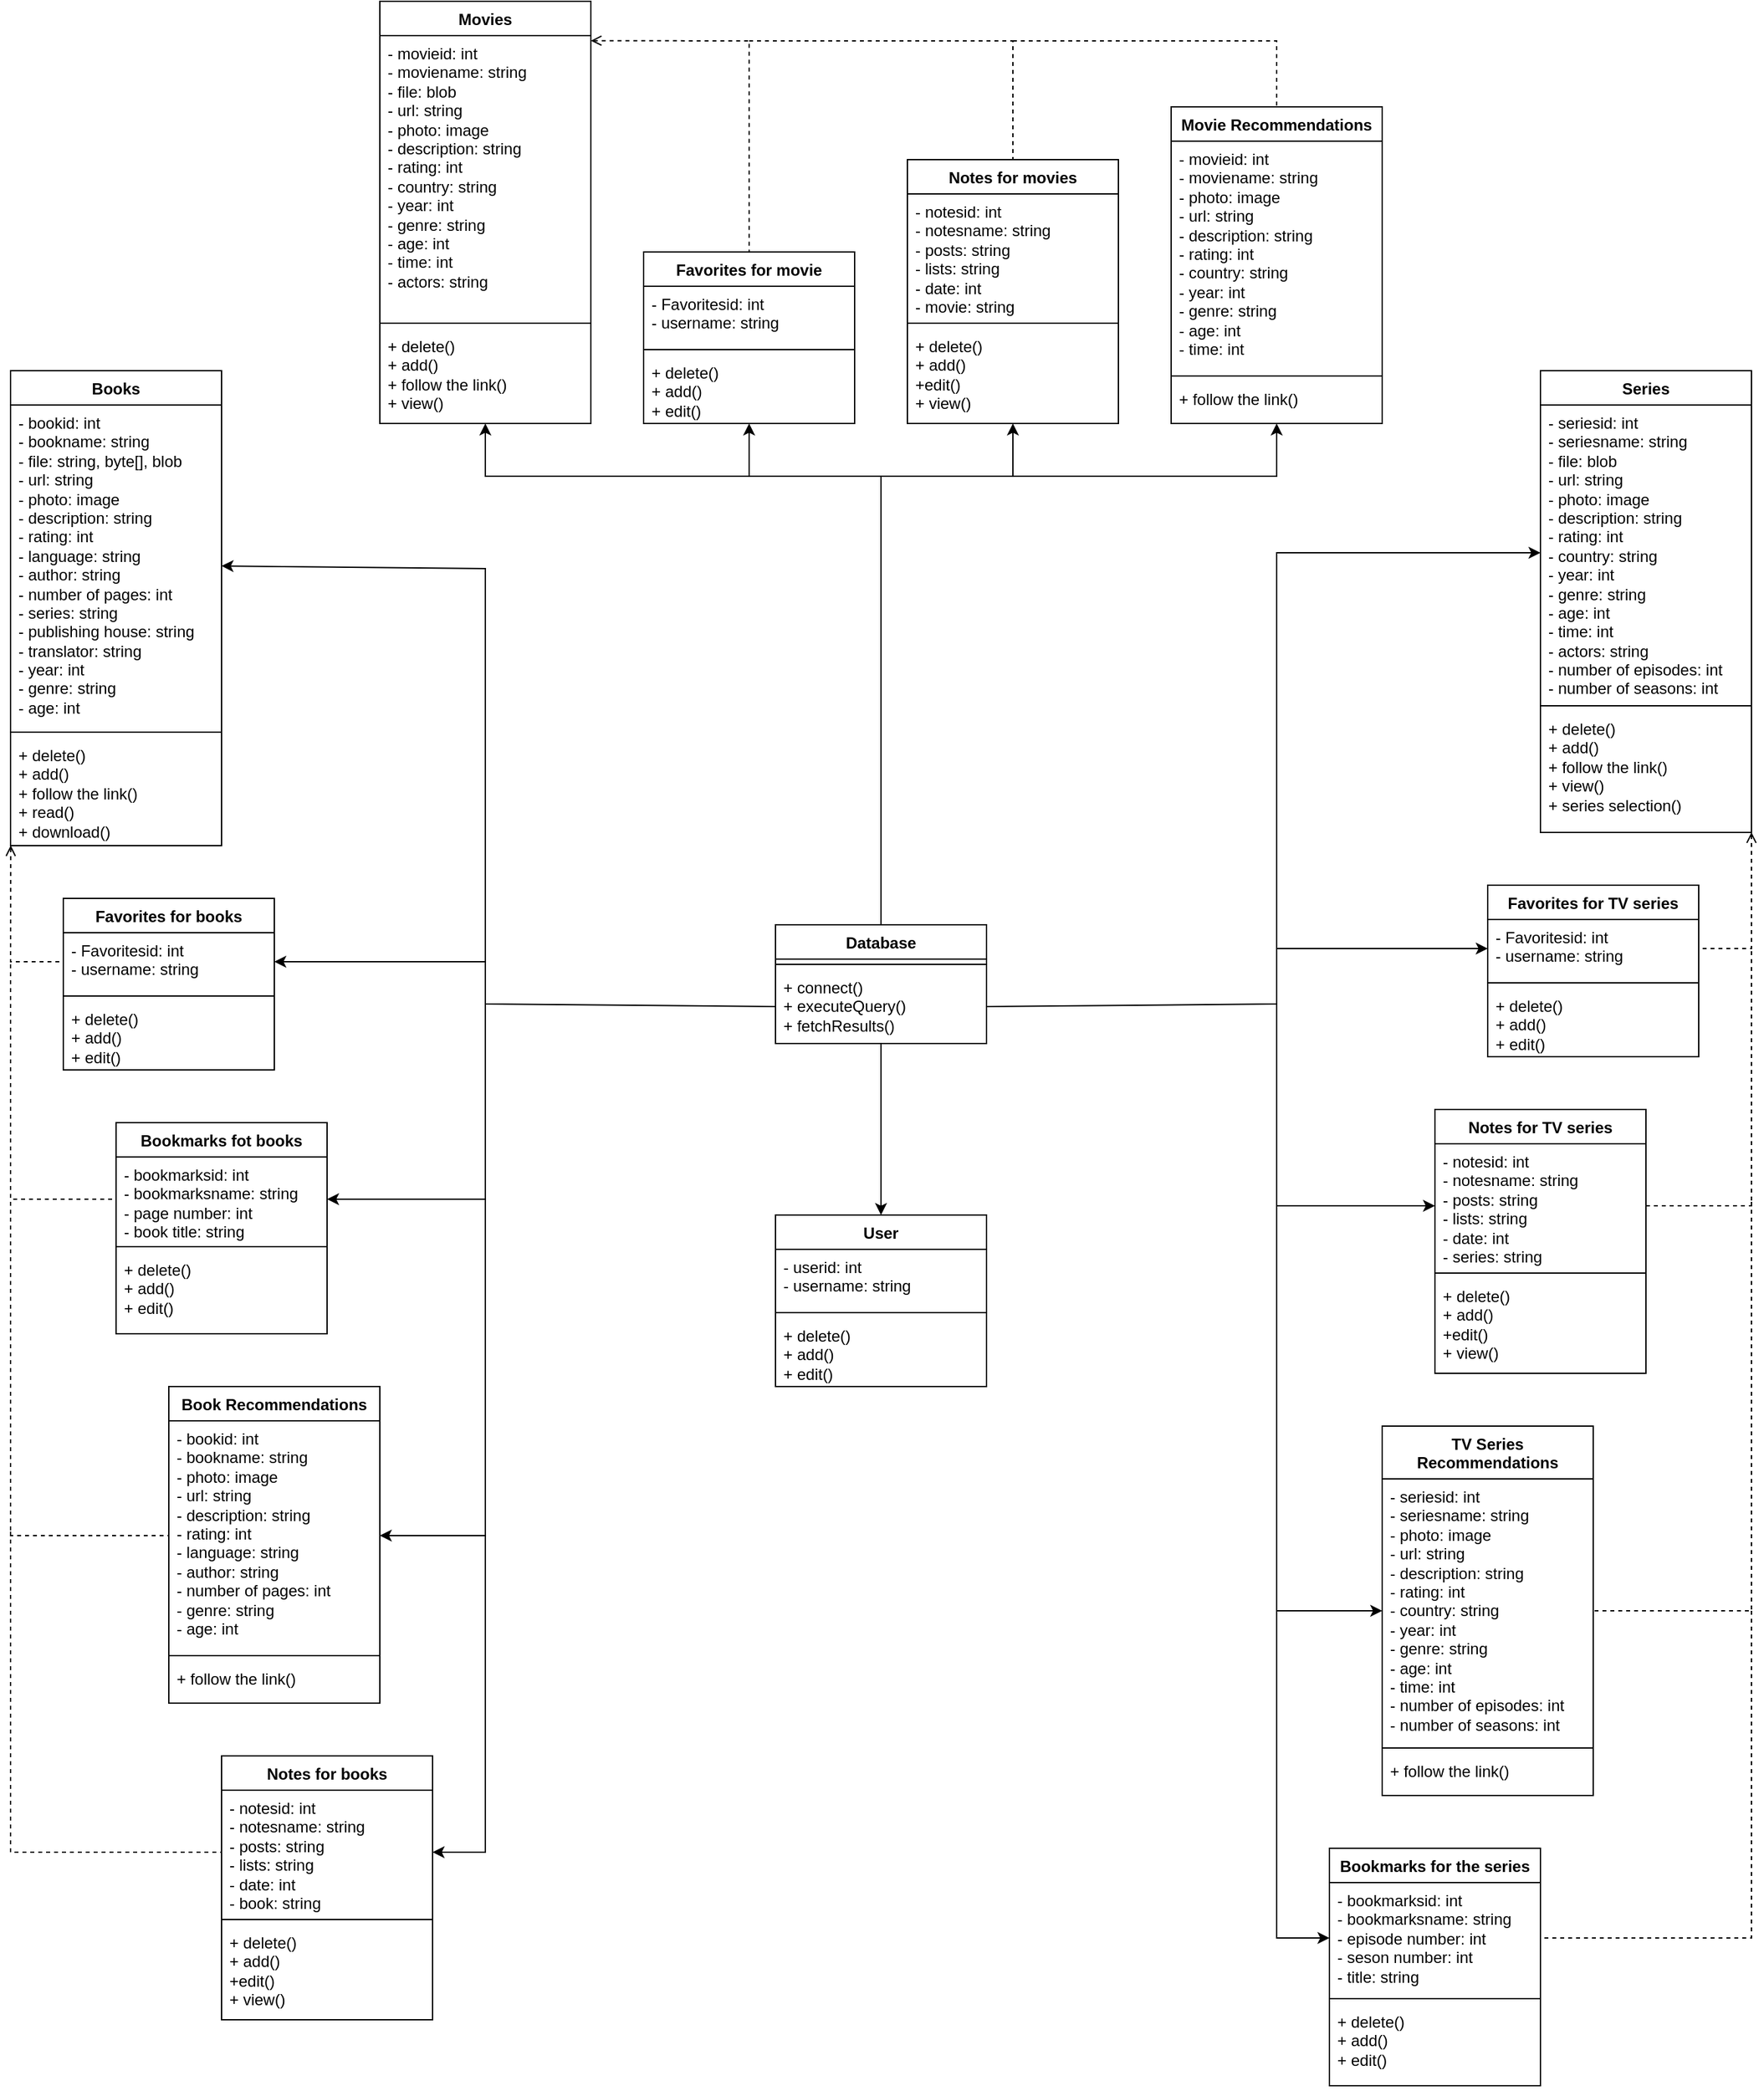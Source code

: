<mxfile version="27.0.9">
  <diagram name="Страница — 1" id="JaPengc8FPHWAoQb2g5e">
    <mxGraphModel dx="1876" dy="2230" grid="1" gridSize="10" guides="1" tooltips="1" connect="1" arrows="1" fold="1" page="1" pageScale="1" pageWidth="827" pageHeight="1169" math="0" shadow="0">
      <root>
        <mxCell id="0" />
        <mxCell id="1" parent="0" />
        <mxCell id="bwdSb6TmyLtc6f7Dp-ff-1" value="Database" style="swimlane;fontStyle=1;align=center;verticalAlign=top;childLayout=stackLayout;horizontal=1;startSize=26;horizontalStack=0;resizeParent=1;resizeParentMax=0;resizeLast=0;collapsible=1;marginBottom=0;whiteSpace=wrap;html=1;" parent="1" vertex="1">
          <mxGeometry x="900" y="500" width="160" height="90" as="geometry" />
        </mxCell>
        <mxCell id="bwdSb6TmyLtc6f7Dp-ff-3" value="" style="line;strokeWidth=1;fillColor=none;align=left;verticalAlign=middle;spacingTop=-1;spacingLeft=3;spacingRight=3;rotatable=0;labelPosition=right;points=[];portConstraint=eastwest;strokeColor=inherit;" parent="bwdSb6TmyLtc6f7Dp-ff-1" vertex="1">
          <mxGeometry y="26" width="160" height="8" as="geometry" />
        </mxCell>
        <mxCell id="bwdSb6TmyLtc6f7Dp-ff-4" value="+ connect()&lt;div&gt;+ executeQuery()&lt;/div&gt;&lt;div&gt;+ fetchResults()&lt;/div&gt;" style="text;strokeColor=none;fillColor=none;align=left;verticalAlign=top;spacingLeft=4;spacingRight=4;overflow=hidden;rotatable=0;points=[[0,0.5],[1,0.5]];portConstraint=eastwest;whiteSpace=wrap;html=1;" parent="bwdSb6TmyLtc6f7Dp-ff-1" vertex="1">
          <mxGeometry y="34" width="160" height="56" as="geometry" />
        </mxCell>
        <mxCell id="bwdSb6TmyLtc6f7Dp-ff-5" value="User" style="swimlane;fontStyle=1;align=center;verticalAlign=top;childLayout=stackLayout;horizontal=1;startSize=26;horizontalStack=0;resizeParent=1;resizeParentMax=0;resizeLast=0;collapsible=1;marginBottom=0;whiteSpace=wrap;html=1;" parent="1" vertex="1">
          <mxGeometry x="900" y="720" width="160" height="130" as="geometry" />
        </mxCell>
        <mxCell id="bwdSb6TmyLtc6f7Dp-ff-6" value="- userid: int&lt;div&gt;- username: string&lt;/div&gt;" style="text;strokeColor=none;fillColor=none;align=left;verticalAlign=top;spacingLeft=4;spacingRight=4;overflow=hidden;rotatable=0;points=[[0,0.5],[1,0.5]];portConstraint=eastwest;whiteSpace=wrap;html=1;" parent="bwdSb6TmyLtc6f7Dp-ff-5" vertex="1">
          <mxGeometry y="26" width="160" height="44" as="geometry" />
        </mxCell>
        <mxCell id="bwdSb6TmyLtc6f7Dp-ff-7" value="" style="line;strokeWidth=1;fillColor=none;align=left;verticalAlign=middle;spacingTop=-1;spacingLeft=3;spacingRight=3;rotatable=0;labelPosition=right;points=[];portConstraint=eastwest;strokeColor=inherit;" parent="bwdSb6TmyLtc6f7Dp-ff-5" vertex="1">
          <mxGeometry y="70" width="160" height="8" as="geometry" />
        </mxCell>
        <mxCell id="bwdSb6TmyLtc6f7Dp-ff-8" value="+ delete()&lt;div&gt;+ add()&lt;/div&gt;&lt;div&gt;+ edit()&amp;nbsp;&lt;/div&gt;" style="text;strokeColor=none;fillColor=none;align=left;verticalAlign=top;spacingLeft=4;spacingRight=4;overflow=hidden;rotatable=0;points=[[0,0.5],[1,0.5]];portConstraint=eastwest;whiteSpace=wrap;html=1;" parent="bwdSb6TmyLtc6f7Dp-ff-5" vertex="1">
          <mxGeometry y="78" width="160" height="52" as="geometry" />
        </mxCell>
        <mxCell id="bwdSb6TmyLtc6f7Dp-ff-9" value="Movies" style="swimlane;fontStyle=1;align=center;verticalAlign=top;childLayout=stackLayout;horizontal=1;startSize=26;horizontalStack=0;resizeParent=1;resizeParentMax=0;resizeLast=0;collapsible=1;marginBottom=0;whiteSpace=wrap;html=1;" parent="1" vertex="1">
          <mxGeometry x="600" y="-200" width="160" height="320" as="geometry" />
        </mxCell>
        <mxCell id="bwdSb6TmyLtc6f7Dp-ff-10" value="- movieid: int&lt;div&gt;- moviеname: string&lt;/div&gt;&lt;div&gt;- file: blob&lt;/div&gt;&lt;div&gt;- url: string&lt;/div&gt;&lt;div&gt;- photo: image&lt;/div&gt;&lt;div&gt;- description: string&lt;/div&gt;&lt;div&gt;- rating: int&lt;/div&gt;&lt;div&gt;- сountry: string&lt;/div&gt;&lt;div&gt;-&amp;nbsp;year: int&lt;/div&gt;&lt;div&gt;- genre: string&lt;/div&gt;&lt;div&gt;- age: int&lt;/div&gt;&lt;div&gt;- time: int&lt;/div&gt;&lt;div&gt;- actors: string&lt;/div&gt;&lt;div&gt;&lt;br&gt;&lt;/div&gt;&lt;div&gt;&lt;br&gt;&lt;/div&gt;" style="text;strokeColor=none;fillColor=none;align=left;verticalAlign=top;spacingLeft=4;spacingRight=4;overflow=hidden;rotatable=0;points=[[0,0.5],[1,0.5]];portConstraint=eastwest;whiteSpace=wrap;html=1;" parent="bwdSb6TmyLtc6f7Dp-ff-9" vertex="1">
          <mxGeometry y="26" width="160" height="214" as="geometry" />
        </mxCell>
        <mxCell id="bwdSb6TmyLtc6f7Dp-ff-11" value="" style="line;strokeWidth=1;fillColor=none;align=left;verticalAlign=middle;spacingTop=-1;spacingLeft=3;spacingRight=3;rotatable=0;labelPosition=right;points=[];portConstraint=eastwest;strokeColor=inherit;" parent="bwdSb6TmyLtc6f7Dp-ff-9" vertex="1">
          <mxGeometry y="240" width="160" height="8" as="geometry" />
        </mxCell>
        <mxCell id="bwdSb6TmyLtc6f7Dp-ff-12" value="+ delete()&lt;div&gt;+ add()&lt;/div&gt;&lt;div&gt;+ follow the link()&amp;nbsp;&lt;/div&gt;&lt;div&gt;+&amp;nbsp;&lt;span style=&quot;background-color: transparent; color: light-dark(rgb(0, 0, 0), rgb(255, 255, 255));&quot;&gt;view()&lt;/span&gt;&lt;/div&gt;" style="text;strokeColor=none;fillColor=none;align=left;verticalAlign=top;spacingLeft=4;spacingRight=4;overflow=hidden;rotatable=0;points=[[0,0.5],[1,0.5]];portConstraint=eastwest;whiteSpace=wrap;html=1;" parent="bwdSb6TmyLtc6f7Dp-ff-9" vertex="1">
          <mxGeometry y="248" width="160" height="72" as="geometry" />
        </mxCell>
        <mxCell id="bwdSb6TmyLtc6f7Dp-ff-13" value="Series" style="swimlane;fontStyle=1;align=center;verticalAlign=top;childLayout=stackLayout;horizontal=1;startSize=26;horizontalStack=0;resizeParent=1;resizeParentMax=0;resizeLast=0;collapsible=1;marginBottom=0;whiteSpace=wrap;html=1;" parent="1" vertex="1">
          <mxGeometry x="1480" y="80" width="160" height="350" as="geometry" />
        </mxCell>
        <mxCell id="bwdSb6TmyLtc6f7Dp-ff-14" value="- seriesid: int&lt;div&gt;- seriesname: string&lt;/div&gt;&lt;div&gt;- file: blob&lt;/div&gt;&lt;div&gt;- url: string&lt;/div&gt;&lt;div&gt;- photo: image&lt;/div&gt;&lt;div&gt;- description: string&lt;/div&gt;&lt;div&gt;- rating: int&lt;/div&gt;&lt;div&gt;- сountry: string&lt;/div&gt;&lt;div&gt;-&amp;nbsp;year: int&lt;/div&gt;&lt;div&gt;- genre: string&lt;/div&gt;&lt;div&gt;- age: int&lt;/div&gt;&lt;div&gt;- time: int&lt;/div&gt;&lt;div&gt;- actors: string&lt;/div&gt;&lt;div&gt;-&amp;nbsp;number of episodes: int&lt;/div&gt;&lt;div&gt;-&amp;nbsp;number of seasons: int&lt;/div&gt;&lt;div&gt;&lt;br&gt;&lt;/div&gt;&lt;div&gt;&lt;br&gt;&lt;/div&gt;" style="text;strokeColor=none;fillColor=none;align=left;verticalAlign=top;spacingLeft=4;spacingRight=4;overflow=hidden;rotatable=0;points=[[0,0.5],[1,0.5]];portConstraint=eastwest;whiteSpace=wrap;html=1;" parent="bwdSb6TmyLtc6f7Dp-ff-13" vertex="1">
          <mxGeometry y="26" width="160" height="224" as="geometry" />
        </mxCell>
        <mxCell id="bwdSb6TmyLtc6f7Dp-ff-15" value="" style="line;strokeWidth=1;fillColor=none;align=left;verticalAlign=middle;spacingTop=-1;spacingLeft=3;spacingRight=3;rotatable=0;labelPosition=right;points=[];portConstraint=eastwest;strokeColor=inherit;" parent="bwdSb6TmyLtc6f7Dp-ff-13" vertex="1">
          <mxGeometry y="250" width="160" height="8" as="geometry" />
        </mxCell>
        <mxCell id="bwdSb6TmyLtc6f7Dp-ff-16" value="+ delete()&lt;div&gt;+ add()&lt;/div&gt;&lt;div&gt;+ follow the link()&amp;nbsp;&lt;/div&gt;&lt;div&gt;+&amp;nbsp;&lt;span style=&quot;background-color: transparent; color: light-dark(rgb(0, 0, 0), rgb(255, 255, 255));&quot;&gt;view()&lt;/span&gt;&lt;/div&gt;&lt;div&gt;+ series selection()&lt;/div&gt;" style="text;strokeColor=none;fillColor=none;align=left;verticalAlign=top;spacingLeft=4;spacingRight=4;overflow=hidden;rotatable=0;points=[[0,0.5],[1,0.5]];portConstraint=eastwest;whiteSpace=wrap;html=1;" parent="bwdSb6TmyLtc6f7Dp-ff-13" vertex="1">
          <mxGeometry y="258" width="160" height="92" as="geometry" />
        </mxCell>
        <mxCell id="bwdSb6TmyLtc6f7Dp-ff-17" value="Books" style="swimlane;fontStyle=1;align=center;verticalAlign=top;childLayout=stackLayout;horizontal=1;startSize=26;horizontalStack=0;resizeParent=1;resizeParentMax=0;resizeLast=0;collapsible=1;marginBottom=0;whiteSpace=wrap;html=1;" parent="1" vertex="1">
          <mxGeometry x="320" y="80" width="160" height="360" as="geometry" />
        </mxCell>
        <mxCell id="bwdSb6TmyLtc6f7Dp-ff-18" value="- bookid: int&lt;div&gt;- bookname: string&lt;/div&gt;&lt;div&gt;- file: string, byte[], blob&lt;/div&gt;&lt;div&gt;- url: string&lt;/div&gt;&lt;div&gt;- photo: image&lt;/div&gt;&lt;div&gt;- description: string&lt;/div&gt;&lt;div&gt;- rating: int&lt;/div&gt;&lt;div&gt;- language: string&lt;/div&gt;&lt;div&gt;-&amp;nbsp;author: string&lt;/div&gt;&lt;div&gt;-&amp;nbsp;number of pages: int&lt;/div&gt;&lt;div&gt;- series: string&lt;/div&gt;&lt;div&gt;- publishing house: string&lt;/div&gt;&lt;div&gt;- translator: string&lt;/div&gt;&lt;div&gt;-&amp;nbsp;year: int&lt;/div&gt;&lt;div&gt;- genre: string&lt;/div&gt;&lt;div&gt;- age: int&lt;/div&gt;&lt;div&gt;&lt;br&gt;&lt;/div&gt;&lt;div&gt;&lt;br&gt;&lt;/div&gt;" style="text;strokeColor=none;fillColor=none;align=left;verticalAlign=top;spacingLeft=4;spacingRight=4;overflow=hidden;rotatable=0;points=[[0,0.5],[1,0.5]];portConstraint=eastwest;whiteSpace=wrap;html=1;" parent="bwdSb6TmyLtc6f7Dp-ff-17" vertex="1">
          <mxGeometry y="26" width="160" height="244" as="geometry" />
        </mxCell>
        <mxCell id="bwdSb6TmyLtc6f7Dp-ff-19" value="" style="line;strokeWidth=1;fillColor=none;align=left;verticalAlign=middle;spacingTop=-1;spacingLeft=3;spacingRight=3;rotatable=0;labelPosition=right;points=[];portConstraint=eastwest;strokeColor=inherit;" parent="bwdSb6TmyLtc6f7Dp-ff-17" vertex="1">
          <mxGeometry y="270" width="160" height="8" as="geometry" />
        </mxCell>
        <mxCell id="bwdSb6TmyLtc6f7Dp-ff-20" value="+ delete()&lt;div&gt;+ add()&lt;/div&gt;&lt;div&gt;+ follow the link()&amp;nbsp;&lt;/div&gt;&lt;div&gt;+ read()&lt;/div&gt;&lt;div&gt;+ download()&lt;/div&gt;" style="text;strokeColor=none;fillColor=none;align=left;verticalAlign=top;spacingLeft=4;spacingRight=4;overflow=hidden;rotatable=0;points=[[0,0.5],[1,0.5]];portConstraint=eastwest;whiteSpace=wrap;html=1;" parent="bwdSb6TmyLtc6f7Dp-ff-17" vertex="1">
          <mxGeometry y="278" width="160" height="82" as="geometry" />
        </mxCell>
        <mxCell id="bwdSb6TmyLtc6f7Dp-ff-21" value="Notes for books" style="swimlane;fontStyle=1;align=center;verticalAlign=top;childLayout=stackLayout;horizontal=1;startSize=26;horizontalStack=0;resizeParent=1;resizeParentMax=0;resizeLast=0;collapsible=1;marginBottom=0;whiteSpace=wrap;html=1;" parent="1" vertex="1">
          <mxGeometry x="480" y="1130" width="160" height="200" as="geometry" />
        </mxCell>
        <mxCell id="bwdSb6TmyLtc6f7Dp-ff-22" value="&lt;div&gt;- notesid: int&lt;/div&gt;&lt;div&gt;- notesname: string&lt;/div&gt;&lt;div&gt;- posts: string&lt;/div&gt;&lt;div&gt;- lists: string&lt;/div&gt;&lt;div&gt;- datе: int&lt;/div&gt;&lt;div&gt;- book: string&lt;/div&gt;&lt;div&gt;&lt;br&gt;&lt;/div&gt;" style="text;strokeColor=none;fillColor=none;align=left;verticalAlign=top;spacingLeft=4;spacingRight=4;overflow=hidden;rotatable=0;points=[[0,0.5],[1,0.5]];portConstraint=eastwest;whiteSpace=wrap;html=1;" parent="bwdSb6TmyLtc6f7Dp-ff-21" vertex="1">
          <mxGeometry y="26" width="160" height="94" as="geometry" />
        </mxCell>
        <mxCell id="bwdSb6TmyLtc6f7Dp-ff-23" value="" style="line;strokeWidth=1;fillColor=none;align=left;verticalAlign=middle;spacingTop=-1;spacingLeft=3;spacingRight=3;rotatable=0;labelPosition=right;points=[];portConstraint=eastwest;strokeColor=inherit;" parent="bwdSb6TmyLtc6f7Dp-ff-21" vertex="1">
          <mxGeometry y="120" width="160" height="8" as="geometry" />
        </mxCell>
        <mxCell id="bwdSb6TmyLtc6f7Dp-ff-24" value="+ delete()&lt;div&gt;+ add()&lt;/div&gt;&lt;div&gt;+edit()&lt;span style=&quot;background-color: transparent; color: light-dark(rgb(0, 0, 0), rgb(255, 255, 255));&quot;&gt;&amp;nbsp;&lt;/span&gt;&lt;/div&gt;&lt;div&gt;+ view()&lt;/div&gt;" style="text;strokeColor=none;fillColor=none;align=left;verticalAlign=top;spacingLeft=4;spacingRight=4;overflow=hidden;rotatable=0;points=[[0,0.5],[1,0.5]];portConstraint=eastwest;whiteSpace=wrap;html=1;" parent="bwdSb6TmyLtc6f7Dp-ff-21" vertex="1">
          <mxGeometry y="128" width="160" height="72" as="geometry" />
        </mxCell>
        <mxCell id="bwdSb6TmyLtc6f7Dp-ff-25" value="Bookmarks fot books" style="swimlane;fontStyle=1;align=center;verticalAlign=top;childLayout=stackLayout;horizontal=1;startSize=26;horizontalStack=0;resizeParent=1;resizeParentMax=0;resizeLast=0;collapsible=1;marginBottom=0;whiteSpace=wrap;html=1;" parent="1" vertex="1">
          <mxGeometry x="400" y="650" width="160" height="160" as="geometry" />
        </mxCell>
        <mxCell id="bwdSb6TmyLtc6f7Dp-ff-26" value="- bookmarksid: int&lt;div&gt;-&amp;nbsp;&lt;span style=&quot;background-color: transparent; color: light-dark(rgb(0, 0, 0), rgb(255, 255, 255));&quot;&gt;bookmarksname: string&lt;/span&gt;&lt;/div&gt;&lt;div&gt;&lt;span style=&quot;background-color: transparent; color: light-dark(rgb(0, 0, 0), rgb(255, 255, 255));&quot;&gt;- p&lt;/span&gt;&lt;span style=&quot;background-color: transparent;&quot;&gt;age number: int&lt;/span&gt;&lt;/div&gt;&lt;div&gt;&lt;span style=&quot;background-color: transparent;&quot;&gt;- b&lt;/span&gt;&lt;span style=&quot;background-color: transparent;&quot;&gt;ook title: string&lt;/span&gt;&lt;/div&gt;" style="text;strokeColor=none;fillColor=none;align=left;verticalAlign=top;spacingLeft=4;spacingRight=4;overflow=hidden;rotatable=0;points=[[0,0.5],[1,0.5]];portConstraint=eastwest;whiteSpace=wrap;html=1;" parent="bwdSb6TmyLtc6f7Dp-ff-25" vertex="1">
          <mxGeometry y="26" width="160" height="64" as="geometry" />
        </mxCell>
        <mxCell id="bwdSb6TmyLtc6f7Dp-ff-27" value="" style="line;strokeWidth=1;fillColor=none;align=left;verticalAlign=middle;spacingTop=-1;spacingLeft=3;spacingRight=3;rotatable=0;labelPosition=right;points=[];portConstraint=eastwest;strokeColor=inherit;" parent="bwdSb6TmyLtc6f7Dp-ff-25" vertex="1">
          <mxGeometry y="90" width="160" height="8" as="geometry" />
        </mxCell>
        <mxCell id="bwdSb6TmyLtc6f7Dp-ff-28" value="+ delete()&lt;div&gt;+ add()&lt;/div&gt;&lt;div&gt;+ edit()&amp;nbsp;&lt;/div&gt;" style="text;strokeColor=none;fillColor=none;align=left;verticalAlign=top;spacingLeft=4;spacingRight=4;overflow=hidden;rotatable=0;points=[[0,0.5],[1,0.5]];portConstraint=eastwest;whiteSpace=wrap;html=1;" parent="bwdSb6TmyLtc6f7Dp-ff-25" vertex="1">
          <mxGeometry y="98" width="160" height="62" as="geometry" />
        </mxCell>
        <mxCell id="bwdSb6TmyLtc6f7Dp-ff-33" value="Favorites for books" style="swimlane;fontStyle=1;align=center;verticalAlign=top;childLayout=stackLayout;horizontal=1;startSize=26;horizontalStack=0;resizeParent=1;resizeParentMax=0;resizeLast=0;collapsible=1;marginBottom=0;whiteSpace=wrap;html=1;" parent="1" vertex="1">
          <mxGeometry x="360" y="480" width="160" height="130" as="geometry" />
        </mxCell>
        <mxCell id="bwdSb6TmyLtc6f7Dp-ff-34" value="- Favoritesid: int&lt;div&gt;- username: string&lt;/div&gt;&lt;div&gt;&lt;br&gt;&lt;/div&gt;" style="text;strokeColor=none;fillColor=none;align=left;verticalAlign=top;spacingLeft=4;spacingRight=4;overflow=hidden;rotatable=0;points=[[0,0.5],[1,0.5]];portConstraint=eastwest;whiteSpace=wrap;html=1;" parent="bwdSb6TmyLtc6f7Dp-ff-33" vertex="1">
          <mxGeometry y="26" width="160" height="44" as="geometry" />
        </mxCell>
        <mxCell id="bwdSb6TmyLtc6f7Dp-ff-35" value="" style="line;strokeWidth=1;fillColor=none;align=left;verticalAlign=middle;spacingTop=-1;spacingLeft=3;spacingRight=3;rotatable=0;labelPosition=right;points=[];portConstraint=eastwest;strokeColor=inherit;" parent="bwdSb6TmyLtc6f7Dp-ff-33" vertex="1">
          <mxGeometry y="70" width="160" height="8" as="geometry" />
        </mxCell>
        <mxCell id="bwdSb6TmyLtc6f7Dp-ff-36" value="+ delete()&lt;div&gt;+ add()&lt;/div&gt;&lt;div&gt;+ edit()&amp;nbsp;&lt;/div&gt;" style="text;strokeColor=none;fillColor=none;align=left;verticalAlign=top;spacingLeft=4;spacingRight=4;overflow=hidden;rotatable=0;points=[[0,0.5],[1,0.5]];portConstraint=eastwest;whiteSpace=wrap;html=1;" parent="bwdSb6TmyLtc6f7Dp-ff-33" vertex="1">
          <mxGeometry y="78" width="160" height="52" as="geometry" />
        </mxCell>
        <mxCell id="bwdSb6TmyLtc6f7Dp-ff-41" value="Favorites for movie" style="swimlane;fontStyle=1;align=center;verticalAlign=top;childLayout=stackLayout;horizontal=1;startSize=26;horizontalStack=0;resizeParent=1;resizeParentMax=0;resizeLast=0;collapsible=1;marginBottom=0;whiteSpace=wrap;html=1;" parent="1" vertex="1">
          <mxGeometry x="800" y="-10" width="160" height="130" as="geometry" />
        </mxCell>
        <mxCell id="bwdSb6TmyLtc6f7Dp-ff-42" value="- Favoritesid: int&lt;div&gt;- username: string&lt;/div&gt;" style="text;strokeColor=none;fillColor=none;align=left;verticalAlign=top;spacingLeft=4;spacingRight=4;overflow=hidden;rotatable=0;points=[[0,0.5],[1,0.5]];portConstraint=eastwest;whiteSpace=wrap;html=1;" parent="bwdSb6TmyLtc6f7Dp-ff-41" vertex="1">
          <mxGeometry y="26" width="160" height="44" as="geometry" />
        </mxCell>
        <mxCell id="bwdSb6TmyLtc6f7Dp-ff-43" value="" style="line;strokeWidth=1;fillColor=none;align=left;verticalAlign=middle;spacingTop=-1;spacingLeft=3;spacingRight=3;rotatable=0;labelPosition=right;points=[];portConstraint=eastwest;strokeColor=inherit;" parent="bwdSb6TmyLtc6f7Dp-ff-41" vertex="1">
          <mxGeometry y="70" width="160" height="8" as="geometry" />
        </mxCell>
        <mxCell id="bwdSb6TmyLtc6f7Dp-ff-44" value="+ delete()&lt;div&gt;+ add()&lt;/div&gt;&lt;div&gt;+ edit()&amp;nbsp;&lt;/div&gt;" style="text;strokeColor=none;fillColor=none;align=left;verticalAlign=top;spacingLeft=4;spacingRight=4;overflow=hidden;rotatable=0;points=[[0,0.5],[1,0.5]];portConstraint=eastwest;whiteSpace=wrap;html=1;" parent="bwdSb6TmyLtc6f7Dp-ff-41" vertex="1">
          <mxGeometry y="78" width="160" height="52" as="geometry" />
        </mxCell>
        <mxCell id="bwdSb6TmyLtc6f7Dp-ff-45" value="Favorites for TV series" style="swimlane;fontStyle=1;align=center;verticalAlign=top;childLayout=stackLayout;horizontal=1;startSize=26;horizontalStack=0;resizeParent=1;resizeParentMax=0;resizeLast=0;collapsible=1;marginBottom=0;whiteSpace=wrap;html=1;" parent="1" vertex="1">
          <mxGeometry x="1440" y="470" width="160" height="130" as="geometry" />
        </mxCell>
        <mxCell id="bwdSb6TmyLtc6f7Dp-ff-46" value="- Favoritesid: int&lt;div&gt;- username: string&lt;/div&gt;" style="text;strokeColor=none;fillColor=none;align=left;verticalAlign=top;spacingLeft=4;spacingRight=4;overflow=hidden;rotatable=0;points=[[0,0.5],[1,0.5]];portConstraint=eastwest;whiteSpace=wrap;html=1;" parent="bwdSb6TmyLtc6f7Dp-ff-45" vertex="1">
          <mxGeometry y="26" width="160" height="44" as="geometry" />
        </mxCell>
        <mxCell id="bwdSb6TmyLtc6f7Dp-ff-47" value="" style="line;strokeWidth=1;fillColor=none;align=left;verticalAlign=middle;spacingTop=-1;spacingLeft=3;spacingRight=3;rotatable=0;labelPosition=right;points=[];portConstraint=eastwest;strokeColor=inherit;" parent="bwdSb6TmyLtc6f7Dp-ff-45" vertex="1">
          <mxGeometry y="70" width="160" height="8" as="geometry" />
        </mxCell>
        <mxCell id="bwdSb6TmyLtc6f7Dp-ff-48" value="+ delete()&lt;div&gt;+ add()&lt;/div&gt;&lt;div&gt;+ edit()&amp;nbsp;&lt;/div&gt;" style="text;strokeColor=none;fillColor=none;align=left;verticalAlign=top;spacingLeft=4;spacingRight=4;overflow=hidden;rotatable=0;points=[[0,0.5],[1,0.5]];portConstraint=eastwest;whiteSpace=wrap;html=1;" parent="bwdSb6TmyLtc6f7Dp-ff-45" vertex="1">
          <mxGeometry y="78" width="160" height="52" as="geometry" />
        </mxCell>
        <mxCell id="bwdSb6TmyLtc6f7Dp-ff-49" value="Notes for movies" style="swimlane;fontStyle=1;align=center;verticalAlign=top;childLayout=stackLayout;horizontal=1;startSize=26;horizontalStack=0;resizeParent=1;resizeParentMax=0;resizeLast=0;collapsible=1;marginBottom=0;whiteSpace=wrap;html=1;" parent="1" vertex="1">
          <mxGeometry x="1000" y="-80" width="160" height="200" as="geometry" />
        </mxCell>
        <mxCell id="bwdSb6TmyLtc6f7Dp-ff-50" value="&lt;div&gt;- notesid: int&lt;/div&gt;&lt;div&gt;- notesname: string&lt;/div&gt;&lt;div&gt;- posts: string&lt;/div&gt;&lt;div&gt;&lt;span style=&quot;background-color: transparent; color: light-dark(rgb(0, 0, 0), rgb(255, 255, 255));&quot;&gt;- lists: string&lt;/span&gt;&lt;/div&gt;&lt;div&gt;- datе: int&lt;/div&gt;&lt;div&gt;- movie: string&lt;/div&gt;&lt;div&gt;&lt;br&gt;&lt;/div&gt;" style="text;strokeColor=none;fillColor=none;align=left;verticalAlign=top;spacingLeft=4;spacingRight=4;overflow=hidden;rotatable=0;points=[[0,0.5],[1,0.5]];portConstraint=eastwest;whiteSpace=wrap;html=1;" parent="bwdSb6TmyLtc6f7Dp-ff-49" vertex="1">
          <mxGeometry y="26" width="160" height="94" as="geometry" />
        </mxCell>
        <mxCell id="bwdSb6TmyLtc6f7Dp-ff-51" value="" style="line;strokeWidth=1;fillColor=none;align=left;verticalAlign=middle;spacingTop=-1;spacingLeft=3;spacingRight=3;rotatable=0;labelPosition=right;points=[];portConstraint=eastwest;strokeColor=inherit;" parent="bwdSb6TmyLtc6f7Dp-ff-49" vertex="1">
          <mxGeometry y="120" width="160" height="8" as="geometry" />
        </mxCell>
        <mxCell id="bwdSb6TmyLtc6f7Dp-ff-52" value="+ delete()&lt;div&gt;+ add()&lt;/div&gt;&lt;div&gt;+edit()&lt;span style=&quot;background-color: transparent; color: light-dark(rgb(0, 0, 0), rgb(255, 255, 255));&quot;&gt;&amp;nbsp;&lt;/span&gt;&lt;/div&gt;&lt;div&gt;+ view()&lt;/div&gt;" style="text;strokeColor=none;fillColor=none;align=left;verticalAlign=top;spacingLeft=4;spacingRight=4;overflow=hidden;rotatable=0;points=[[0,0.5],[1,0.5]];portConstraint=eastwest;whiteSpace=wrap;html=1;" parent="bwdSb6TmyLtc6f7Dp-ff-49" vertex="1">
          <mxGeometry y="128" width="160" height="72" as="geometry" />
        </mxCell>
        <mxCell id="bwdSb6TmyLtc6f7Dp-ff-53" value="Notes for TV series" style="swimlane;fontStyle=1;align=center;verticalAlign=top;childLayout=stackLayout;horizontal=1;startSize=26;horizontalStack=0;resizeParent=1;resizeParentMax=0;resizeLast=0;collapsible=1;marginBottom=0;whiteSpace=wrap;html=1;" parent="1" vertex="1">
          <mxGeometry x="1400" y="640" width="160" height="200" as="geometry" />
        </mxCell>
        <mxCell id="bwdSb6TmyLtc6f7Dp-ff-54" value="&lt;div&gt;- notesid: int&lt;/div&gt;&lt;div&gt;- notesname: string&lt;/div&gt;&lt;div&gt;- posts: string&lt;/div&gt;&lt;div&gt;- lists: string&lt;/div&gt;&lt;div&gt;- datе: int&lt;/div&gt;&lt;div&gt;- series: string&lt;/div&gt;&lt;div&gt;&lt;br&gt;&lt;/div&gt;" style="text;strokeColor=none;fillColor=none;align=left;verticalAlign=top;spacingLeft=4;spacingRight=4;overflow=hidden;rotatable=0;points=[[0,0.5],[1,0.5]];portConstraint=eastwest;whiteSpace=wrap;html=1;" parent="bwdSb6TmyLtc6f7Dp-ff-53" vertex="1">
          <mxGeometry y="26" width="160" height="94" as="geometry" />
        </mxCell>
        <mxCell id="bwdSb6TmyLtc6f7Dp-ff-55" value="" style="line;strokeWidth=1;fillColor=none;align=left;verticalAlign=middle;spacingTop=-1;spacingLeft=3;spacingRight=3;rotatable=0;labelPosition=right;points=[];portConstraint=eastwest;strokeColor=inherit;" parent="bwdSb6TmyLtc6f7Dp-ff-53" vertex="1">
          <mxGeometry y="120" width="160" height="8" as="geometry" />
        </mxCell>
        <mxCell id="bwdSb6TmyLtc6f7Dp-ff-56" value="+ delete()&lt;div&gt;+ add()&lt;/div&gt;&lt;div&gt;+edit()&lt;span style=&quot;background-color: transparent; color: light-dark(rgb(0, 0, 0), rgb(255, 255, 255));&quot;&gt;&amp;nbsp;&lt;/span&gt;&lt;/div&gt;&lt;div&gt;+ view()&lt;/div&gt;" style="text;strokeColor=none;fillColor=none;align=left;verticalAlign=top;spacingLeft=4;spacingRight=4;overflow=hidden;rotatable=0;points=[[0,0.5],[1,0.5]];portConstraint=eastwest;whiteSpace=wrap;html=1;" parent="bwdSb6TmyLtc6f7Dp-ff-53" vertex="1">
          <mxGeometry y="128" width="160" height="72" as="geometry" />
        </mxCell>
        <mxCell id="FrtM-ancPupb32fnJax2-1" value="Bookmarks for the series" style="swimlane;fontStyle=1;align=center;verticalAlign=top;childLayout=stackLayout;horizontal=1;startSize=26;horizontalStack=0;resizeParent=1;resizeParentMax=0;resizeLast=0;collapsible=1;marginBottom=0;whiteSpace=wrap;html=1;" parent="1" vertex="1">
          <mxGeometry x="1320" y="1200" width="160" height="180" as="geometry" />
        </mxCell>
        <mxCell id="FrtM-ancPupb32fnJax2-2" value="- bookmarksid: int&lt;div&gt;-&amp;nbsp;&lt;span style=&quot;background-color: transparent; color: light-dark(rgb(0, 0, 0), rgb(255, 255, 255));&quot;&gt;bookmarksname: string&lt;/span&gt;&lt;/div&gt;&lt;div&gt;&lt;span style=&quot;background-color: transparent; color: light-dark(rgb(0, 0, 0), rgb(255, 255, 255));&quot;&gt;-&amp;nbsp;&lt;/span&gt;&lt;span style=&quot;background-color: transparent;&quot;&gt;episode number&lt;/span&gt;&lt;span style=&quot;background-color: transparent; color: light-dark(rgb(0, 0, 0), rgb(255, 255, 255));&quot;&gt;: int&lt;/span&gt;&lt;/div&gt;&lt;div&gt;&lt;span style=&quot;background-color: transparent; color: light-dark(rgb(0, 0, 0), rgb(255, 255, 255));&quot;&gt;- seson number: int&lt;/span&gt;&lt;/div&gt;&lt;div&gt;&lt;span style=&quot;background-color: transparent;&quot;&gt;-&lt;/span&gt;&lt;span style=&quot;background-color: transparent;&quot;&gt;&amp;nbsp;title: string&lt;/span&gt;&lt;/div&gt;" style="text;strokeColor=none;fillColor=none;align=left;verticalAlign=top;spacingLeft=4;spacingRight=4;overflow=hidden;rotatable=0;points=[[0,0.5],[1,0.5]];portConstraint=eastwest;whiteSpace=wrap;html=1;" parent="FrtM-ancPupb32fnJax2-1" vertex="1">
          <mxGeometry y="26" width="160" height="84" as="geometry" />
        </mxCell>
        <mxCell id="FrtM-ancPupb32fnJax2-3" value="" style="line;strokeWidth=1;fillColor=none;align=left;verticalAlign=middle;spacingTop=-1;spacingLeft=3;spacingRight=3;rotatable=0;labelPosition=right;points=[];portConstraint=eastwest;strokeColor=inherit;" parent="FrtM-ancPupb32fnJax2-1" vertex="1">
          <mxGeometry y="110" width="160" height="8" as="geometry" />
        </mxCell>
        <mxCell id="FrtM-ancPupb32fnJax2-4" value="+ delete()&lt;div&gt;+ add()&lt;/div&gt;&lt;div&gt;+ edit()&amp;nbsp;&lt;/div&gt;" style="text;strokeColor=none;fillColor=none;align=left;verticalAlign=top;spacingLeft=4;spacingRight=4;overflow=hidden;rotatable=0;points=[[0,0.5],[1,0.5]];portConstraint=eastwest;whiteSpace=wrap;html=1;" parent="FrtM-ancPupb32fnJax2-1" vertex="1">
          <mxGeometry y="118" width="160" height="62" as="geometry" />
        </mxCell>
        <mxCell id="FrtM-ancPupb32fnJax2-5" value="Book Recommendations" style="swimlane;fontStyle=1;align=center;verticalAlign=top;childLayout=stackLayout;horizontal=1;startSize=26;horizontalStack=0;resizeParent=1;resizeParentMax=0;resizeLast=0;collapsible=1;marginBottom=0;whiteSpace=wrap;html=1;" parent="1" vertex="1">
          <mxGeometry x="440" y="850" width="160" height="240" as="geometry" />
        </mxCell>
        <mxCell id="FrtM-ancPupb32fnJax2-6" value="- bookid: int&lt;div&gt;- bookname: string&lt;/div&gt;&lt;div&gt;- photo: image&lt;/div&gt;&lt;div&gt;- url: string&lt;/div&gt;&lt;div&gt;- description: string&lt;/div&gt;&lt;div&gt;- rating: int&lt;/div&gt;&lt;div&gt;&lt;div&gt;- language: string&lt;/div&gt;&lt;/div&gt;&lt;div&gt;-&amp;nbsp;author: string&lt;/div&gt;&lt;div&gt;-&amp;nbsp;number of pages: int&lt;/div&gt;&lt;div&gt;&lt;div&gt;- genre: string&lt;/div&gt;&lt;div&gt;- age: int&lt;/div&gt;&lt;/div&gt;&lt;div&gt;&lt;br&gt;&lt;/div&gt;&lt;div&gt;&lt;br&gt;&lt;/div&gt;&lt;div&gt;&lt;br&gt;&lt;/div&gt;" style="text;strokeColor=none;fillColor=none;align=left;verticalAlign=top;spacingLeft=4;spacingRight=4;overflow=hidden;rotatable=0;points=[[0,0.5],[1,0.5]];portConstraint=eastwest;whiteSpace=wrap;html=1;" parent="FrtM-ancPupb32fnJax2-5" vertex="1">
          <mxGeometry y="26" width="160" height="174" as="geometry" />
        </mxCell>
        <mxCell id="FrtM-ancPupb32fnJax2-7" value="" style="line;strokeWidth=1;fillColor=none;align=left;verticalAlign=middle;spacingTop=-1;spacingLeft=3;spacingRight=3;rotatable=0;labelPosition=right;points=[];portConstraint=eastwest;strokeColor=inherit;" parent="FrtM-ancPupb32fnJax2-5" vertex="1">
          <mxGeometry y="200" width="160" height="8" as="geometry" />
        </mxCell>
        <mxCell id="FrtM-ancPupb32fnJax2-8" value="+ follow the link()" style="text;strokeColor=none;fillColor=none;align=left;verticalAlign=top;spacingLeft=4;spacingRight=4;overflow=hidden;rotatable=0;points=[[0,0.5],[1,0.5]];portConstraint=eastwest;whiteSpace=wrap;html=1;" parent="FrtM-ancPupb32fnJax2-5" vertex="1">
          <mxGeometry y="208" width="160" height="32" as="geometry" />
        </mxCell>
        <mxCell id="FrtM-ancPupb32fnJax2-9" value="Movie Recommendations" style="swimlane;fontStyle=1;align=center;verticalAlign=top;childLayout=stackLayout;horizontal=1;startSize=26;horizontalStack=0;resizeParent=1;resizeParentMax=0;resizeLast=0;collapsible=1;marginBottom=0;whiteSpace=wrap;html=1;" parent="1" vertex="1">
          <mxGeometry x="1200" y="-120" width="160" height="240" as="geometry" />
        </mxCell>
        <mxCell id="FrtM-ancPupb32fnJax2-10" value="- movieid: int&lt;div&gt;- moviename: string&lt;/div&gt;&lt;div&gt;- photo: image&lt;/div&gt;&lt;div&gt;&lt;div&gt;- url: string&lt;/div&gt;&lt;div&gt;- description: string&lt;/div&gt;&lt;/div&gt;&lt;div&gt;&lt;div&gt;- rating: int&lt;/div&gt;&lt;div&gt;- сountry: string&lt;/div&gt;&lt;div&gt;-&amp;nbsp;year: int&lt;/div&gt;&lt;div&gt;- genre: string&lt;/div&gt;&lt;div&gt;- age: int&lt;/div&gt;&lt;div&gt;- time: int&lt;/div&gt;&lt;/div&gt;" style="text;strokeColor=none;fillColor=none;align=left;verticalAlign=top;spacingLeft=4;spacingRight=4;overflow=hidden;rotatable=0;points=[[0,0.5],[1,0.5]];portConstraint=eastwest;whiteSpace=wrap;html=1;" parent="FrtM-ancPupb32fnJax2-9" vertex="1">
          <mxGeometry y="26" width="160" height="174" as="geometry" />
        </mxCell>
        <mxCell id="FrtM-ancPupb32fnJax2-11" value="" style="line;strokeWidth=1;fillColor=none;align=left;verticalAlign=middle;spacingTop=-1;spacingLeft=3;spacingRight=3;rotatable=0;labelPosition=right;points=[];portConstraint=eastwest;strokeColor=inherit;" parent="FrtM-ancPupb32fnJax2-9" vertex="1">
          <mxGeometry y="200" width="160" height="8" as="geometry" />
        </mxCell>
        <mxCell id="FrtM-ancPupb32fnJax2-12" value="+ follow the link()" style="text;strokeColor=none;fillColor=none;align=left;verticalAlign=top;spacingLeft=4;spacingRight=4;overflow=hidden;rotatable=0;points=[[0,0.5],[1,0.5]];portConstraint=eastwest;whiteSpace=wrap;html=1;" parent="FrtM-ancPupb32fnJax2-9" vertex="1">
          <mxGeometry y="208" width="160" height="32" as="geometry" />
        </mxCell>
        <mxCell id="FrtM-ancPupb32fnJax2-13" value="TV Series Recommendations" style="swimlane;fontStyle=1;align=center;verticalAlign=top;childLayout=stackLayout;horizontal=1;startSize=40;horizontalStack=0;resizeParent=1;resizeParentMax=0;resizeLast=0;collapsible=1;marginBottom=0;whiteSpace=wrap;html=1;" parent="1" vertex="1">
          <mxGeometry x="1360" y="880" width="160" height="280" as="geometry" />
        </mxCell>
        <mxCell id="FrtM-ancPupb32fnJax2-14" value="- seriesid: int&lt;div&gt;- seriesname: string&lt;/div&gt;&lt;div&gt;- photo: image&lt;/div&gt;&lt;div&gt;&lt;div&gt;- url: string&lt;/div&gt;&lt;div&gt;- description: string&lt;/div&gt;&lt;/div&gt;&lt;div&gt;&lt;div&gt;- rating: int&lt;/div&gt;&lt;div&gt;- сountry: string&lt;/div&gt;&lt;div&gt;-&amp;nbsp;year: int&lt;/div&gt;&lt;div&gt;- genre: string&lt;/div&gt;&lt;div&gt;- age: int&lt;/div&gt;&lt;div&gt;- time: int&lt;/div&gt;&lt;div&gt;-&amp;nbsp;number of episodes: int&lt;/div&gt;&lt;div&gt;-&amp;nbsp;number of seasons: int&lt;/div&gt;&lt;div&gt;&lt;br&gt;&lt;/div&gt;&lt;div&gt;&lt;br&gt;&lt;/div&gt;&lt;/div&gt;" style="text;strokeColor=none;fillColor=none;align=left;verticalAlign=top;spacingLeft=4;spacingRight=4;overflow=hidden;rotatable=0;points=[[0,0.5],[1,0.5]];portConstraint=eastwest;whiteSpace=wrap;html=1;" parent="FrtM-ancPupb32fnJax2-13" vertex="1">
          <mxGeometry y="40" width="160" height="200" as="geometry" />
        </mxCell>
        <mxCell id="FrtM-ancPupb32fnJax2-15" value="" style="line;strokeWidth=1;fillColor=none;align=left;verticalAlign=middle;spacingTop=-1;spacingLeft=3;spacingRight=3;rotatable=0;labelPosition=right;points=[];portConstraint=eastwest;strokeColor=inherit;" parent="FrtM-ancPupb32fnJax2-13" vertex="1">
          <mxGeometry y="240" width="160" height="8" as="geometry" />
        </mxCell>
        <mxCell id="FrtM-ancPupb32fnJax2-16" value="+ follow the link()" style="text;strokeColor=none;fillColor=none;align=left;verticalAlign=top;spacingLeft=4;spacingRight=4;overflow=hidden;rotatable=0;points=[[0,0.5],[1,0.5]];portConstraint=eastwest;whiteSpace=wrap;html=1;" parent="FrtM-ancPupb32fnJax2-13" vertex="1">
          <mxGeometry y="248" width="160" height="32" as="geometry" />
        </mxCell>
        <mxCell id="oMeEiNY2kgjxzq4-8492-1" value="" style="endArrow=classic;html=1;rounded=0;exitX=0.5;exitY=1;exitDx=0;exitDy=0;entryX=0.5;entryY=0;entryDx=0;entryDy=0;" edge="1" parent="1" source="bwdSb6TmyLtc6f7Dp-ff-1" target="bwdSb6TmyLtc6f7Dp-ff-5">
          <mxGeometry width="50" height="50" relative="1" as="geometry">
            <mxPoint x="990" y="630" as="sourcePoint" />
            <mxPoint x="1110" y="590" as="targetPoint" />
          </mxGeometry>
        </mxCell>
        <mxCell id="oMeEiNY2kgjxzq4-8492-2" value="" style="endArrow=classic;html=1;rounded=0;exitX=0;exitY=0.5;exitDx=0;exitDy=0;entryX=1;entryY=0.5;entryDx=0;entryDy=0;endFill=1;startArrow=none;startFill=0;" edge="1" parent="1" source="bwdSb6TmyLtc6f7Dp-ff-4" target="bwdSb6TmyLtc6f7Dp-ff-18">
          <mxGeometry width="50" height="50" relative="1" as="geometry">
            <mxPoint x="800" y="510" as="sourcePoint" />
            <mxPoint x="850" y="460" as="targetPoint" />
            <Array as="points">
              <mxPoint x="680" y="560" />
              <mxPoint x="680" y="230" />
            </Array>
          </mxGeometry>
        </mxCell>
        <mxCell id="oMeEiNY2kgjxzq4-8492-3" value="" style="endArrow=classic;html=1;rounded=0;endFill=1;entryX=1;entryY=0.5;entryDx=0;entryDy=0;startFill=0;" edge="1" parent="1" target="bwdSb6TmyLtc6f7Dp-ff-34">
          <mxGeometry width="50" height="50" relative="1" as="geometry">
            <mxPoint x="680" y="560" as="sourcePoint" />
            <mxPoint x="770" y="650" as="targetPoint" />
            <Array as="points">
              <mxPoint x="680" y="528" />
            </Array>
          </mxGeometry>
        </mxCell>
        <mxCell id="oMeEiNY2kgjxzq4-8492-4" value="" style="endArrow=classic;html=1;rounded=0;endFill=1;exitX=0.5;exitY=0;exitDx=0;exitDy=0;entryX=0.5;entryY=1;entryDx=0;entryDy=0;" edge="1" parent="1" source="bwdSb6TmyLtc6f7Dp-ff-1" target="bwdSb6TmyLtc6f7Dp-ff-9">
          <mxGeometry width="50" height="50" relative="1" as="geometry">
            <mxPoint x="900" y="410" as="sourcePoint" />
            <mxPoint x="790" y="190" as="targetPoint" />
            <Array as="points">
              <mxPoint x="980" y="160" />
              <mxPoint x="680" y="160" />
            </Array>
          </mxGeometry>
        </mxCell>
        <mxCell id="oMeEiNY2kgjxzq4-8492-5" value="" style="endArrow=classic;html=1;rounded=0;endFill=1;entryX=1;entryY=0.5;entryDx=0;entryDy=0;startFill=0;" edge="1" parent="1" target="bwdSb6TmyLtc6f7Dp-ff-26">
          <mxGeometry width="50" height="50" relative="1" as="geometry">
            <mxPoint x="680" y="560" as="sourcePoint" />
            <mxPoint x="800" y="650" as="targetPoint" />
            <Array as="points">
              <mxPoint x="680" y="708" />
            </Array>
          </mxGeometry>
        </mxCell>
        <mxCell id="oMeEiNY2kgjxzq4-8492-6" value="" style="endArrow=classic;html=1;rounded=0;endFill=1;entryX=1;entryY=0.5;entryDx=0;entryDy=0;startFill=0;" edge="1" parent="1" target="FrtM-ancPupb32fnJax2-6">
          <mxGeometry width="50" height="50" relative="1" as="geometry">
            <mxPoint x="680" y="690" as="sourcePoint" />
            <mxPoint x="860" y="790" as="targetPoint" />
            <Array as="points">
              <mxPoint x="680" y="963" />
            </Array>
          </mxGeometry>
        </mxCell>
        <mxCell id="oMeEiNY2kgjxzq4-8492-7" value="" style="endArrow=classic;html=1;rounded=0;endFill=1;entryX=1;entryY=0.5;entryDx=0;entryDy=0;startFill=0;" edge="1" parent="1" target="bwdSb6TmyLtc6f7Dp-ff-22">
          <mxGeometry width="50" height="50" relative="1" as="geometry">
            <mxPoint x="680" y="960" as="sourcePoint" />
            <mxPoint x="750" y="1170" as="targetPoint" />
            <Array as="points">
              <mxPoint x="680" y="1203" />
            </Array>
          </mxGeometry>
        </mxCell>
        <mxCell id="oMeEiNY2kgjxzq4-8492-8" value="" style="endArrow=classic;html=1;rounded=0;endFill=1;entryX=0.5;entryY=1;entryDx=0;entryDy=0;" edge="1" parent="1" target="bwdSb6TmyLtc6f7Dp-ff-41">
          <mxGeometry width="50" height="50" relative="1" as="geometry">
            <mxPoint x="880" y="160" as="sourcePoint" />
            <mxPoint x="930" y="250" as="targetPoint" />
          </mxGeometry>
        </mxCell>
        <mxCell id="oMeEiNY2kgjxzq4-8492-9" value="" style="endArrow=classic;html=1;rounded=0;endFill=1;entryX=0.5;entryY=1;entryDx=0;entryDy=0;" edge="1" parent="1" target="bwdSb6TmyLtc6f7Dp-ff-49">
          <mxGeometry width="50" height="50" relative="1" as="geometry">
            <mxPoint x="980" y="160" as="sourcePoint" />
            <mxPoint x="1150" y="220" as="targetPoint" />
            <Array as="points">
              <mxPoint x="1080" y="160" />
            </Array>
          </mxGeometry>
        </mxCell>
        <mxCell id="oMeEiNY2kgjxzq4-8492-10" value="" style="endArrow=classic;html=1;rounded=0;endFill=1;entryX=0.5;entryY=1;entryDx=0;entryDy=0;" edge="1" parent="1" target="FrtM-ancPupb32fnJax2-9">
          <mxGeometry width="50" height="50" relative="1" as="geometry">
            <mxPoint x="1080" y="160" as="sourcePoint" />
            <mxPoint x="1250" y="220" as="targetPoint" />
            <Array as="points">
              <mxPoint x="1280" y="160" />
            </Array>
          </mxGeometry>
        </mxCell>
        <mxCell id="oMeEiNY2kgjxzq4-8492-11" value="" style="endArrow=classic;html=1;rounded=0;endFill=1;exitX=1;exitY=0.5;exitDx=0;exitDy=0;entryX=0;entryY=0.5;entryDx=0;entryDy=0;" edge="1" parent="1" source="bwdSb6TmyLtc6f7Dp-ff-4" target="bwdSb6TmyLtc6f7Dp-ff-14">
          <mxGeometry width="50" height="50" relative="1" as="geometry">
            <mxPoint x="1180" y="620" as="sourcePoint" />
            <mxPoint x="1230" y="570" as="targetPoint" />
            <Array as="points">
              <mxPoint x="1280" y="560" />
              <mxPoint x="1280" y="218" />
            </Array>
          </mxGeometry>
        </mxCell>
        <mxCell id="oMeEiNY2kgjxzq4-8492-12" value="" style="endArrow=classic;html=1;rounded=0;endFill=1;entryX=0;entryY=0.5;entryDx=0;entryDy=0;" edge="1" parent="1" target="bwdSb6TmyLtc6f7Dp-ff-46">
          <mxGeometry width="50" height="50" relative="1" as="geometry">
            <mxPoint x="1280" y="518" as="sourcePoint" />
            <mxPoint x="1300" y="630" as="targetPoint" />
          </mxGeometry>
        </mxCell>
        <mxCell id="oMeEiNY2kgjxzq4-8492-13" value="" style="endArrow=classic;html=1;rounded=0;endFill=1;entryX=0;entryY=0.5;entryDx=0;entryDy=0;" edge="1" parent="1" target="bwdSb6TmyLtc6f7Dp-ff-54">
          <mxGeometry width="50" height="50" relative="1" as="geometry">
            <mxPoint x="1280" y="560" as="sourcePoint" />
            <mxPoint x="1280" y="700" as="targetPoint" />
            <Array as="points">
              <mxPoint x="1280" y="713" />
            </Array>
          </mxGeometry>
        </mxCell>
        <mxCell id="oMeEiNY2kgjxzq4-8492-14" value="" style="endArrow=classic;html=1;rounded=0;endFill=1;entryX=0;entryY=0.5;entryDx=0;entryDy=0;" edge="1" parent="1" target="FrtM-ancPupb32fnJax2-14">
          <mxGeometry width="50" height="50" relative="1" as="geometry">
            <mxPoint x="1280" y="710" as="sourcePoint" />
            <mxPoint x="1240" y="830" as="targetPoint" />
            <Array as="points">
              <mxPoint x="1280" y="1020" />
            </Array>
          </mxGeometry>
        </mxCell>
        <mxCell id="oMeEiNY2kgjxzq4-8492-15" value="" style="endArrow=classic;html=1;rounded=0;endFill=1;entryX=0;entryY=0.5;entryDx=0;entryDy=0;" edge="1" parent="1" target="FrtM-ancPupb32fnJax2-2">
          <mxGeometry width="50" height="50" relative="1" as="geometry">
            <mxPoint x="1280" y="1020" as="sourcePoint" />
            <mxPoint x="1270" y="1080" as="targetPoint" />
            <Array as="points">
              <mxPoint x="1280" y="1268" />
            </Array>
          </mxGeometry>
        </mxCell>
        <mxCell id="oMeEiNY2kgjxzq4-8492-17" value="" style="endArrow=none;dashed=1;html=1;rounded=0;endFill=0;exitX=1;exitY=0.018;exitDx=0;exitDy=0;exitPerimeter=0;entryX=0.5;entryY=0;entryDx=0;entryDy=0;startArrow=open;startFill=0;" edge="1" parent="1" source="bwdSb6TmyLtc6f7Dp-ff-10" target="bwdSb6TmyLtc6f7Dp-ff-41">
          <mxGeometry width="50" height="50" relative="1" as="geometry">
            <mxPoint x="780" y="-170" as="sourcePoint" />
            <mxPoint x="900" y="-170" as="targetPoint" />
            <Array as="points">
              <mxPoint x="880" y="-170" />
            </Array>
          </mxGeometry>
        </mxCell>
        <mxCell id="oMeEiNY2kgjxzq4-8492-21" value="" style="endArrow=none;dashed=1;html=1;rounded=0;endFill=0;entryX=0.5;entryY=0;entryDx=0;entryDy=0;startFill=0;" edge="1" parent="1" target="bwdSb6TmyLtc6f7Dp-ff-49">
          <mxGeometry width="50" height="50" relative="1" as="geometry">
            <mxPoint x="880" y="-170" as="sourcePoint" />
            <mxPoint x="950" y="-170" as="targetPoint" />
            <Array as="points">
              <mxPoint x="1080" y="-170" />
            </Array>
          </mxGeometry>
        </mxCell>
        <mxCell id="oMeEiNY2kgjxzq4-8492-22" value="" style="endArrow=none;dashed=1;html=1;rounded=0;endFill=0;entryX=0.5;entryY=0;entryDx=0;entryDy=0;startFill=0;" edge="1" parent="1" target="FrtM-ancPupb32fnJax2-9">
          <mxGeometry width="50" height="50" relative="1" as="geometry">
            <mxPoint x="1080" y="-170" as="sourcePoint" />
            <mxPoint x="1170" y="-170" as="targetPoint" />
            <Array as="points">
              <mxPoint x="1280" y="-170" />
            </Array>
          </mxGeometry>
        </mxCell>
        <mxCell id="oMeEiNY2kgjxzq4-8492-23" value="" style="endArrow=none;dashed=1;html=1;rounded=0;endFill=0;exitX=1;exitY=0.998;exitDx=0;exitDy=0;exitPerimeter=0;entryX=1;entryY=0.5;entryDx=0;entryDy=0;startFill=0;startArrow=open;" edge="1" parent="1" source="bwdSb6TmyLtc6f7Dp-ff-16" target="bwdSb6TmyLtc6f7Dp-ff-46">
          <mxGeometry width="50" height="50" relative="1" as="geometry">
            <mxPoint x="1650" y="530" as="sourcePoint" />
            <mxPoint x="1700" y="480" as="targetPoint" />
            <Array as="points">
              <mxPoint x="1640" y="518" />
            </Array>
          </mxGeometry>
        </mxCell>
        <mxCell id="oMeEiNY2kgjxzq4-8492-24" value="" style="endArrow=none;dashed=1;html=1;rounded=0;endFill=0;entryX=1;entryY=0.5;entryDx=0;entryDy=0;startFill=0;" edge="1" parent="1" target="bwdSb6TmyLtc6f7Dp-ff-54">
          <mxGeometry width="50" height="50" relative="1" as="geometry">
            <mxPoint x="1640" y="520" as="sourcePoint" />
            <mxPoint x="1670" y="640" as="targetPoint" />
            <Array as="points">
              <mxPoint x="1640" y="713" />
            </Array>
          </mxGeometry>
        </mxCell>
        <mxCell id="oMeEiNY2kgjxzq4-8492-25" value="" style="endArrow=none;dashed=1;html=1;rounded=0;endFill=0;entryX=1;entryY=0.5;entryDx=0;entryDy=0;startFill=0;" edge="1" parent="1" target="FrtM-ancPupb32fnJax2-14">
          <mxGeometry width="50" height="50" relative="1" as="geometry">
            <mxPoint x="1640" y="710" as="sourcePoint" />
            <mxPoint x="1650" y="820" as="targetPoint" />
            <Array as="points">
              <mxPoint x="1640" y="1020" />
            </Array>
          </mxGeometry>
        </mxCell>
        <mxCell id="oMeEiNY2kgjxzq4-8492-26" value="" style="endArrow=none;dashed=1;html=1;rounded=0;endFill=0;entryX=1;entryY=0.5;entryDx=0;entryDy=0;startFill=0;" edge="1" parent="1" target="FrtM-ancPupb32fnJax2-2">
          <mxGeometry width="50" height="50" relative="1" as="geometry">
            <mxPoint x="1640" y="1020" as="sourcePoint" />
            <mxPoint x="1640" y="1140" as="targetPoint" />
            <Array as="points">
              <mxPoint x="1640" y="1268" />
            </Array>
          </mxGeometry>
        </mxCell>
        <mxCell id="oMeEiNY2kgjxzq4-8492-27" value="" style="endArrow=none;dashed=1;html=1;rounded=0;endFill=0;exitX=0.001;exitY=0.997;exitDx=0;exitDy=0;exitPerimeter=0;entryX=0;entryY=0.5;entryDx=0;entryDy=0;startArrow=open;startFill=0;" edge="1" parent="1" source="bwdSb6TmyLtc6f7Dp-ff-20" target="bwdSb6TmyLtc6f7Dp-ff-34">
          <mxGeometry width="50" height="50" relative="1" as="geometry">
            <mxPoint x="300" y="520" as="sourcePoint" />
            <mxPoint x="350" y="470" as="targetPoint" />
            <Array as="points">
              <mxPoint x="320" y="528" />
            </Array>
          </mxGeometry>
        </mxCell>
        <mxCell id="oMeEiNY2kgjxzq4-8492-28" value="" style="endArrow=none;dashed=1;html=1;rounded=0;endFill=0;entryX=0;entryY=0.5;entryDx=0;entryDy=0;startFill=0;" edge="1" parent="1" target="bwdSb6TmyLtc6f7Dp-ff-26">
          <mxGeometry width="50" height="50" relative="1" as="geometry">
            <mxPoint x="320" y="530" as="sourcePoint" />
            <mxPoint x="340" y="620" as="targetPoint" />
            <Array as="points">
              <mxPoint x="320" y="708" />
            </Array>
          </mxGeometry>
        </mxCell>
        <mxCell id="oMeEiNY2kgjxzq4-8492-29" value="" style="endArrow=none;dashed=1;html=1;rounded=0;endFill=0;entryX=0;entryY=0.5;entryDx=0;entryDy=0;startFill=0;" edge="1" parent="1" target="FrtM-ancPupb32fnJax2-6">
          <mxGeometry width="50" height="50" relative="1" as="geometry">
            <mxPoint x="320" y="710" as="sourcePoint" />
            <mxPoint x="380" y="820" as="targetPoint" />
            <Array as="points">
              <mxPoint x="320" y="963" />
            </Array>
          </mxGeometry>
        </mxCell>
        <mxCell id="oMeEiNY2kgjxzq4-8492-30" value="" style="endArrow=none;dashed=1;html=1;rounded=0;endFill=0;entryX=0;entryY=0.5;entryDx=0;entryDy=0;startFill=0;" edge="1" parent="1" target="bwdSb6TmyLtc6f7Dp-ff-22">
          <mxGeometry width="50" height="50" relative="1" as="geometry">
            <mxPoint x="320" y="960" as="sourcePoint" />
            <mxPoint x="390" y="1060" as="targetPoint" />
            <Array as="points">
              <mxPoint x="320" y="1203" />
            </Array>
          </mxGeometry>
        </mxCell>
      </root>
    </mxGraphModel>
  </diagram>
</mxfile>

